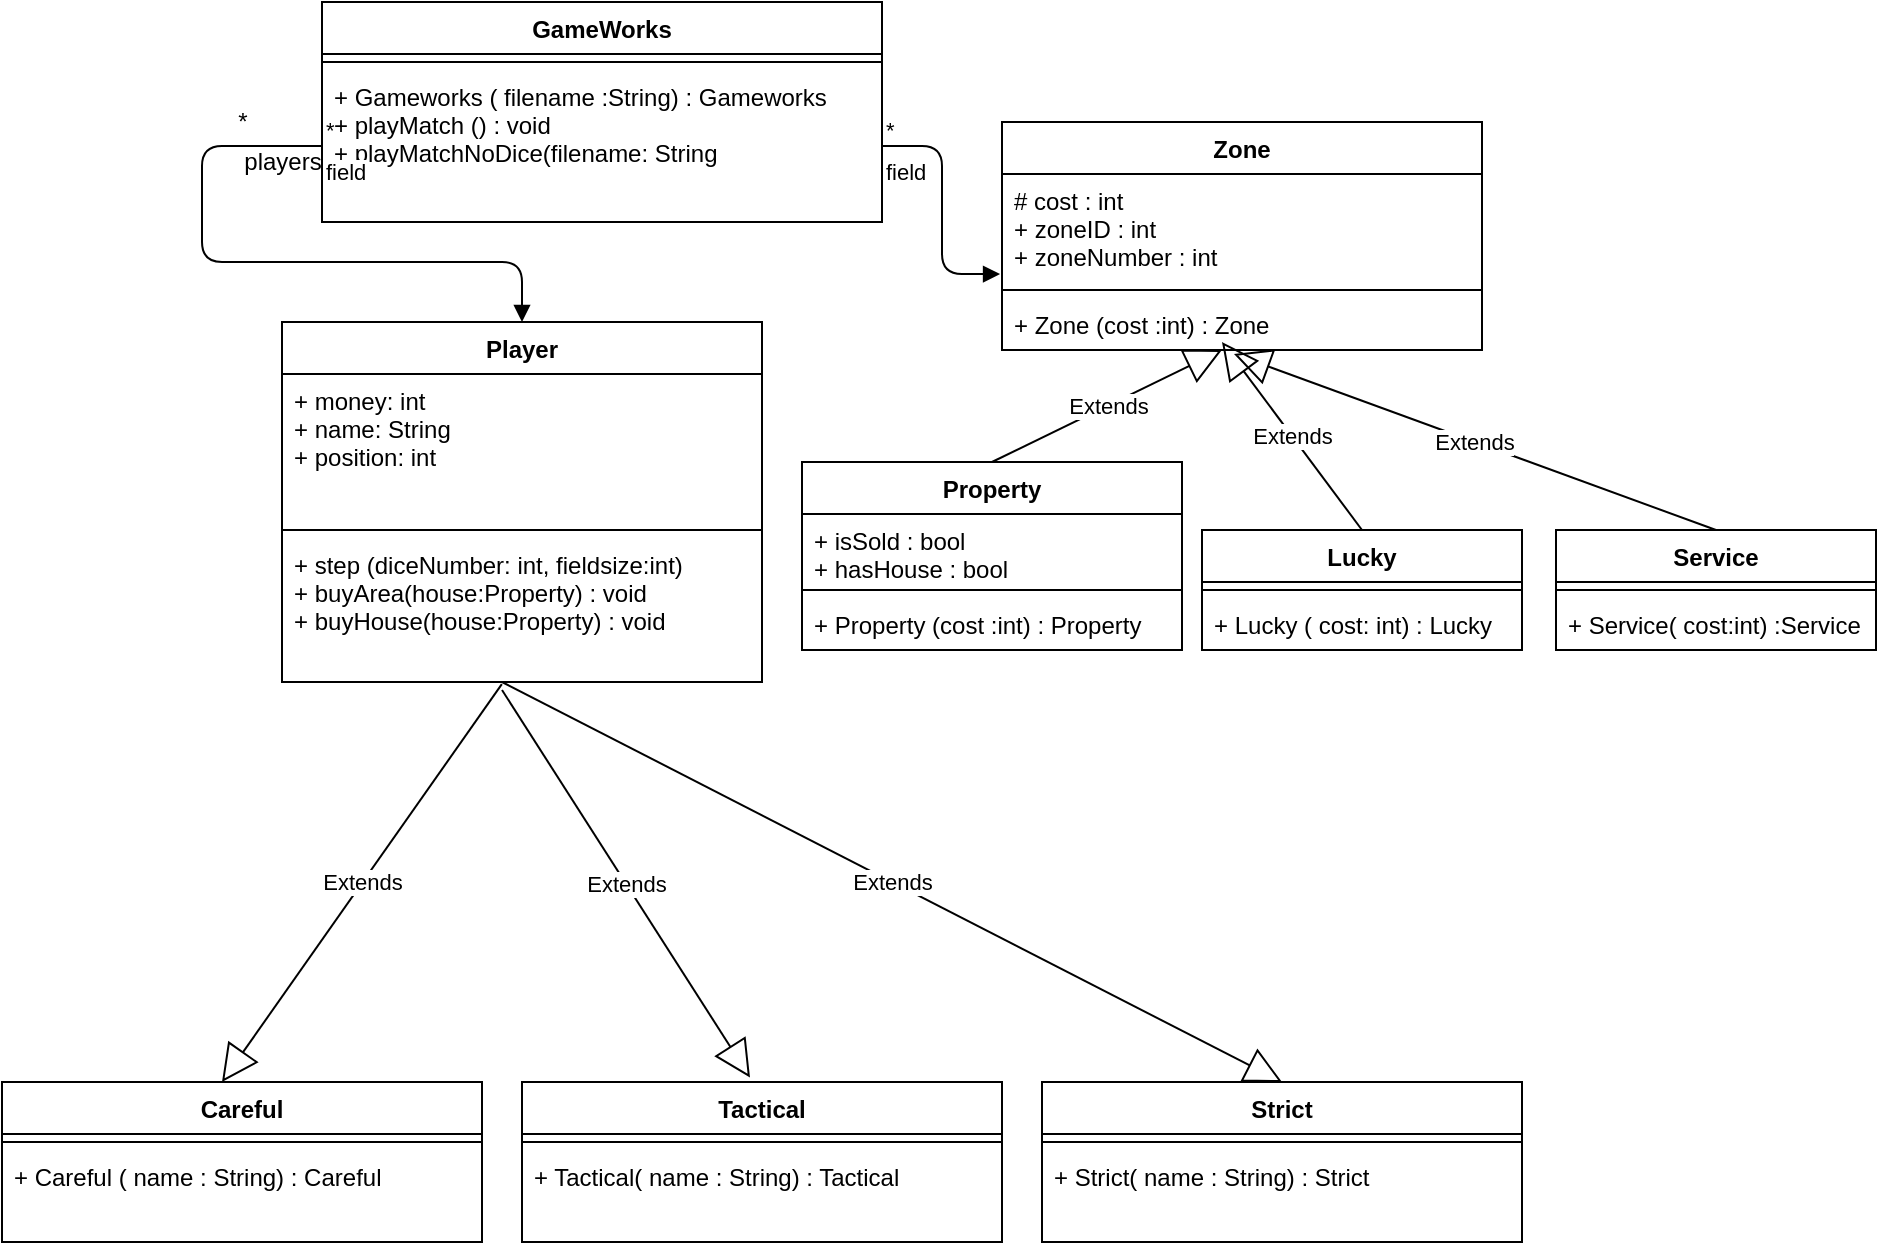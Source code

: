 <mxfile version="13.7.5" type="device"><diagram id="_f4g6QgMsCfoZET6lGy8" name="Page-1"><mxGraphModel dx="1422" dy="772" grid="1" gridSize="10" guides="1" tooltips="1" connect="1" arrows="1" fold="1" page="1" pageScale="1" pageWidth="827" pageHeight="1169" math="0" shadow="0"><root><mxCell id="0"/><mxCell id="1" parent="0"/><mxCell id="DPilHmglefIb7OoiCjlP-1" value="Player" style="swimlane;fontStyle=1;align=center;verticalAlign=top;childLayout=stackLayout;horizontal=1;startSize=26;horizontalStack=0;resizeParent=1;resizeParentMax=0;resizeLast=0;collapsible=1;marginBottom=0;" vertex="1" parent="1"><mxGeometry x="190" y="180" width="240" height="180" as="geometry"/></mxCell><mxCell id="DPilHmglefIb7OoiCjlP-2" value="+ money: int&#10;+ name: String&#10;+ position: int" style="text;strokeColor=none;fillColor=none;align=left;verticalAlign=top;spacingLeft=4;spacingRight=4;overflow=hidden;rotatable=0;points=[[0,0.5],[1,0.5]];portConstraint=eastwest;" vertex="1" parent="DPilHmglefIb7OoiCjlP-1"><mxGeometry y="26" width="240" height="74" as="geometry"/></mxCell><mxCell id="DPilHmglefIb7OoiCjlP-3" value="" style="line;strokeWidth=1;fillColor=none;align=left;verticalAlign=middle;spacingTop=-1;spacingLeft=3;spacingRight=3;rotatable=0;labelPosition=right;points=[];portConstraint=eastwest;" vertex="1" parent="DPilHmglefIb7OoiCjlP-1"><mxGeometry y="100" width="240" height="8" as="geometry"/></mxCell><mxCell id="DPilHmglefIb7OoiCjlP-4" value="+ step (diceNumber: int, fieldsize:int)&#10;+ buyArea(house:Property) : void&#10;+ buyHouse(house:Property) : void&#10;&#10;" style="text;strokeColor=none;fillColor=none;align=left;verticalAlign=top;spacingLeft=4;spacingRight=4;overflow=hidden;rotatable=0;points=[[0,0.5],[1,0.5]];portConstraint=eastwest;" vertex="1" parent="DPilHmglefIb7OoiCjlP-1"><mxGeometry y="108" width="240" height="72" as="geometry"/></mxCell><mxCell id="DPilHmglefIb7OoiCjlP-7" value="Extends" style="endArrow=block;endSize=16;endFill=0;html=1;exitX=0.458;exitY=1.015;exitDx=0;exitDy=0;exitPerimeter=0;" edge="1" parent="1" source="DPilHmglefIb7OoiCjlP-4"><mxGeometry width="160" relative="1" as="geometry"><mxPoint x="290" y="520" as="sourcePoint"/><mxPoint x="160" y="560" as="targetPoint"/></mxGeometry></mxCell><mxCell id="DPilHmglefIb7OoiCjlP-21" value="Zone" style="swimlane;fontStyle=1;align=center;verticalAlign=top;childLayout=stackLayout;horizontal=1;startSize=26;horizontalStack=0;resizeParent=1;resizeParentMax=0;resizeLast=0;collapsible=1;marginBottom=0;" vertex="1" parent="1"><mxGeometry x="550" y="80" width="240" height="114" as="geometry"/></mxCell><mxCell id="DPilHmglefIb7OoiCjlP-22" value="# cost : int &#10;+ zoneID : int&#10;+ zoneNumber : int" style="text;strokeColor=none;fillColor=none;align=left;verticalAlign=top;spacingLeft=4;spacingRight=4;overflow=hidden;rotatable=0;points=[[0,0.5],[1,0.5]];portConstraint=eastwest;" vertex="1" parent="DPilHmglefIb7OoiCjlP-21"><mxGeometry y="26" width="240" height="54" as="geometry"/></mxCell><mxCell id="DPilHmglefIb7OoiCjlP-23" value="" style="line;strokeWidth=1;fillColor=none;align=left;verticalAlign=middle;spacingTop=-1;spacingLeft=3;spacingRight=3;rotatable=0;labelPosition=right;points=[];portConstraint=eastwest;" vertex="1" parent="DPilHmglefIb7OoiCjlP-21"><mxGeometry y="80" width="240" height="8" as="geometry"/></mxCell><mxCell id="DPilHmglefIb7OoiCjlP-24" value="+ Zone (cost :int) : Zone" style="text;strokeColor=none;fillColor=none;align=left;verticalAlign=top;spacingLeft=4;spacingRight=4;overflow=hidden;rotatable=0;points=[[0,0.5],[1,0.5]];portConstraint=eastwest;" vertex="1" parent="DPilHmglefIb7OoiCjlP-21"><mxGeometry y="88" width="240" height="26" as="geometry"/></mxCell><mxCell id="DPilHmglefIb7OoiCjlP-25" value="Property" style="swimlane;fontStyle=1;align=center;verticalAlign=top;childLayout=stackLayout;horizontal=1;startSize=26;horizontalStack=0;resizeParent=1;resizeParentMax=0;resizeLast=0;collapsible=1;marginBottom=0;" vertex="1" parent="1"><mxGeometry x="450" y="250" width="190" height="94" as="geometry"/></mxCell><mxCell id="DPilHmglefIb7OoiCjlP-26" value="+ isSold : bool&#10;+ hasHouse : bool" style="text;strokeColor=none;fillColor=none;align=left;verticalAlign=top;spacingLeft=4;spacingRight=4;overflow=hidden;rotatable=0;points=[[0,0.5],[1,0.5]];portConstraint=eastwest;" vertex="1" parent="DPilHmglefIb7OoiCjlP-25"><mxGeometry y="26" width="190" height="34" as="geometry"/></mxCell><mxCell id="DPilHmglefIb7OoiCjlP-27" value="" style="line;strokeWidth=1;fillColor=none;align=left;verticalAlign=middle;spacingTop=-1;spacingLeft=3;spacingRight=3;rotatable=0;labelPosition=right;points=[];portConstraint=eastwest;" vertex="1" parent="DPilHmglefIb7OoiCjlP-25"><mxGeometry y="60" width="190" height="8" as="geometry"/></mxCell><mxCell id="DPilHmglefIb7OoiCjlP-28" value="+ Property (cost :int) : Property" style="text;strokeColor=none;fillColor=none;align=left;verticalAlign=top;spacingLeft=4;spacingRight=4;overflow=hidden;rotatable=0;points=[[0,0.5],[1,0.5]];portConstraint=eastwest;" vertex="1" parent="DPilHmglefIb7OoiCjlP-25"><mxGeometry y="68" width="190" height="26" as="geometry"/></mxCell><mxCell id="DPilHmglefIb7OoiCjlP-29" value="Lucky" style="swimlane;fontStyle=1;align=center;verticalAlign=top;childLayout=stackLayout;horizontal=1;startSize=26;horizontalStack=0;resizeParent=1;resizeParentMax=0;resizeLast=0;collapsible=1;marginBottom=0;" vertex="1" parent="1"><mxGeometry x="650" y="284" width="160" height="60" as="geometry"/></mxCell><mxCell id="DPilHmglefIb7OoiCjlP-31" value="" style="line;strokeWidth=1;fillColor=none;align=left;verticalAlign=middle;spacingTop=-1;spacingLeft=3;spacingRight=3;rotatable=0;labelPosition=right;points=[];portConstraint=eastwest;" vertex="1" parent="DPilHmglefIb7OoiCjlP-29"><mxGeometry y="26" width="160" height="8" as="geometry"/></mxCell><mxCell id="DPilHmglefIb7OoiCjlP-32" value="+ Lucky ( cost: int) : Lucky" style="text;strokeColor=none;fillColor=none;align=left;verticalAlign=top;spacingLeft=4;spacingRight=4;overflow=hidden;rotatable=0;points=[[0,0.5],[1,0.5]];portConstraint=eastwest;" vertex="1" parent="DPilHmglefIb7OoiCjlP-29"><mxGeometry y="34" width="160" height="26" as="geometry"/></mxCell><mxCell id="DPilHmglefIb7OoiCjlP-33" value="Service" style="swimlane;fontStyle=1;align=center;verticalAlign=top;childLayout=stackLayout;horizontal=1;startSize=26;horizontalStack=0;resizeParent=1;resizeParentMax=0;resizeLast=0;collapsible=1;marginBottom=0;" vertex="1" parent="1"><mxGeometry x="827" y="284" width="160" height="60" as="geometry"/></mxCell><mxCell id="DPilHmglefIb7OoiCjlP-35" value="" style="line;strokeWidth=1;fillColor=none;align=left;verticalAlign=middle;spacingTop=-1;spacingLeft=3;spacingRight=3;rotatable=0;labelPosition=right;points=[];portConstraint=eastwest;" vertex="1" parent="DPilHmglefIb7OoiCjlP-33"><mxGeometry y="26" width="160" height="8" as="geometry"/></mxCell><mxCell id="DPilHmglefIb7OoiCjlP-36" value="+ Service( cost:int) :Service" style="text;strokeColor=none;fillColor=none;align=left;verticalAlign=top;spacingLeft=4;spacingRight=4;overflow=hidden;rotatable=0;points=[[0,0.5],[1,0.5]];portConstraint=eastwest;" vertex="1" parent="DPilHmglefIb7OoiCjlP-33"><mxGeometry y="34" width="160" height="26" as="geometry"/></mxCell><mxCell id="DPilHmglefIb7OoiCjlP-8" value="Careful" style="swimlane;fontStyle=1;align=center;verticalAlign=top;childLayout=stackLayout;horizontal=1;startSize=26;horizontalStack=0;resizeParent=1;resizeParentMax=0;resizeLast=0;collapsible=1;marginBottom=0;" vertex="1" parent="1"><mxGeometry x="50" y="560" width="240" height="80" as="geometry"/></mxCell><mxCell id="DPilHmglefIb7OoiCjlP-10" value="" style="line;strokeWidth=1;fillColor=none;align=left;verticalAlign=middle;spacingTop=-1;spacingLeft=3;spacingRight=3;rotatable=0;labelPosition=right;points=[];portConstraint=eastwest;" vertex="1" parent="DPilHmglefIb7OoiCjlP-8"><mxGeometry y="26" width="240" height="8" as="geometry"/></mxCell><mxCell id="DPilHmglefIb7OoiCjlP-11" value="+ Careful ( name : String) : Careful" style="text;strokeColor=none;fillColor=none;align=left;verticalAlign=top;spacingLeft=4;spacingRight=4;overflow=hidden;rotatable=0;points=[[0,0.5],[1,0.5]];portConstraint=eastwest;" vertex="1" parent="DPilHmglefIb7OoiCjlP-8"><mxGeometry y="34" width="240" height="46" as="geometry"/></mxCell><mxCell id="DPilHmglefIb7OoiCjlP-13" value="Tactical" style="swimlane;fontStyle=1;align=center;verticalAlign=top;childLayout=stackLayout;horizontal=1;startSize=26;horizontalStack=0;resizeParent=1;resizeParentMax=0;resizeLast=0;collapsible=1;marginBottom=0;" vertex="1" parent="1"><mxGeometry x="310" y="560" width="240" height="80" as="geometry"/></mxCell><mxCell id="DPilHmglefIb7OoiCjlP-14" value="" style="line;strokeWidth=1;fillColor=none;align=left;verticalAlign=middle;spacingTop=-1;spacingLeft=3;spacingRight=3;rotatable=0;labelPosition=right;points=[];portConstraint=eastwest;" vertex="1" parent="DPilHmglefIb7OoiCjlP-13"><mxGeometry y="26" width="240" height="8" as="geometry"/></mxCell><mxCell id="DPilHmglefIb7OoiCjlP-15" value="+ Tactical( name : String) : Tactical" style="text;strokeColor=none;fillColor=none;align=left;verticalAlign=top;spacingLeft=4;spacingRight=4;overflow=hidden;rotatable=0;points=[[0,0.5],[1,0.5]];portConstraint=eastwest;" vertex="1" parent="DPilHmglefIb7OoiCjlP-13"><mxGeometry y="34" width="240" height="46" as="geometry"/></mxCell><mxCell id="DPilHmglefIb7OoiCjlP-16" value="Strict" style="swimlane;fontStyle=1;align=center;verticalAlign=top;childLayout=stackLayout;horizontal=1;startSize=26;horizontalStack=0;resizeParent=1;resizeParentMax=0;resizeLast=0;collapsible=1;marginBottom=0;" vertex="1" parent="1"><mxGeometry x="570" y="560" width="240" height="80" as="geometry"/></mxCell><mxCell id="DPilHmglefIb7OoiCjlP-17" value="" style="line;strokeWidth=1;fillColor=none;align=left;verticalAlign=middle;spacingTop=-1;spacingLeft=3;spacingRight=3;rotatable=0;labelPosition=right;points=[];portConstraint=eastwest;" vertex="1" parent="DPilHmglefIb7OoiCjlP-16"><mxGeometry y="26" width="240" height="8" as="geometry"/></mxCell><mxCell id="DPilHmglefIb7OoiCjlP-18" value="+ Strict( name : String) : Strict" style="text;strokeColor=none;fillColor=none;align=left;verticalAlign=top;spacingLeft=4;spacingRight=4;overflow=hidden;rotatable=0;points=[[0,0.5],[1,0.5]];portConstraint=eastwest;" vertex="1" parent="DPilHmglefIb7OoiCjlP-16"><mxGeometry y="34" width="240" height="46" as="geometry"/></mxCell><mxCell id="DPilHmglefIb7OoiCjlP-19" value="Extends" style="endArrow=block;endSize=16;endFill=0;html=1;entryX=0.475;entryY=-0.028;entryDx=0;entryDy=0;entryPerimeter=0;" edge="1" parent="1" target="DPilHmglefIb7OoiCjlP-13"><mxGeometry width="160" relative="1" as="geometry"><mxPoint x="300" y="364" as="sourcePoint"/><mxPoint x="170" y="570" as="targetPoint"/></mxGeometry></mxCell><mxCell id="DPilHmglefIb7OoiCjlP-20" value="Extends" style="endArrow=block;endSize=16;endFill=0;html=1;entryX=0.5;entryY=0;entryDx=0;entryDy=0;" edge="1" parent="1" target="DPilHmglefIb7OoiCjlP-16"><mxGeometry width="160" relative="1" as="geometry"><mxPoint x="300" y="360" as="sourcePoint"/><mxPoint x="180" y="580" as="targetPoint"/></mxGeometry></mxCell><mxCell id="DPilHmglefIb7OoiCjlP-39" value="Extends" style="endArrow=block;endSize=16;endFill=0;html=1;exitX=0.5;exitY=0;exitDx=0;exitDy=0;" edge="1" parent="1" source="DPilHmglefIb7OoiCjlP-25"><mxGeometry width="160" relative="1" as="geometry"><mxPoint x="660" y="204" as="sourcePoint"/><mxPoint x="660" y="194" as="targetPoint"/></mxGeometry></mxCell><mxCell id="DPilHmglefIb7OoiCjlP-40" value="Extends" style="endArrow=block;endSize=16;endFill=0;html=1;exitX=0.5;exitY=0;exitDx=0;exitDy=0;" edge="1" parent="1" source="DPilHmglefIb7OoiCjlP-33"><mxGeometry width="160" relative="1" as="geometry"><mxPoint x="670" y="214" as="sourcePoint"/><mxPoint x="666" y="196" as="targetPoint"/></mxGeometry></mxCell><mxCell id="DPilHmglefIb7OoiCjlP-41" value="Extends" style="endArrow=block;endSize=16;endFill=0;html=1;exitX=0.5;exitY=0;exitDx=0;exitDy=0;" edge="1" parent="1" source="DPilHmglefIb7OoiCjlP-29"><mxGeometry width="160" relative="1" as="geometry"><mxPoint x="540" y="250" as="sourcePoint"/><mxPoint x="660" y="190" as="targetPoint"/></mxGeometry></mxCell><mxCell id="DPilHmglefIb7OoiCjlP-42" value="GameWorks" style="swimlane;fontStyle=1;align=center;verticalAlign=top;childLayout=stackLayout;horizontal=1;startSize=26;horizontalStack=0;resizeParent=1;resizeParentMax=0;resizeLast=0;collapsible=1;marginBottom=0;" vertex="1" parent="1"><mxGeometry x="210" y="20" width="280" height="110" as="geometry"/></mxCell><mxCell id="DPilHmglefIb7OoiCjlP-44" value="" style="line;strokeWidth=1;fillColor=none;align=left;verticalAlign=middle;spacingTop=-1;spacingLeft=3;spacingRight=3;rotatable=0;labelPosition=right;points=[];portConstraint=eastwest;" vertex="1" parent="DPilHmglefIb7OoiCjlP-42"><mxGeometry y="26" width="280" height="8" as="geometry"/></mxCell><mxCell id="DPilHmglefIb7OoiCjlP-45" value="+ Gameworks ( filename :String) : Gameworks&#10;+ playMatch () : void&#10;+ playMatchNoDice(filename: String&#10;" style="text;strokeColor=none;fillColor=none;align=left;verticalAlign=top;spacingLeft=4;spacingRight=4;overflow=hidden;rotatable=0;points=[[0,0.5],[1,0.5]];portConstraint=eastwest;" vertex="1" parent="DPilHmglefIb7OoiCjlP-42"><mxGeometry y="34" width="280" height="76" as="geometry"/></mxCell><UserObject label="field" link="https://eger.arukereso.hu/steelseries/rival-3-62513-p533377869/" id="DPilHmglefIb7OoiCjlP-46"><mxCell style="endArrow=block;endFill=1;html=1;edgeStyle=orthogonalEdgeStyle;align=left;verticalAlign=top;exitX=1;exitY=0.5;exitDx=0;exitDy=0;entryX=-0.004;entryY=0.926;entryDx=0;entryDy=0;entryPerimeter=0;" edge="1" parent="1" source="DPilHmglefIb7OoiCjlP-45" target="DPilHmglefIb7OoiCjlP-22"><mxGeometry x="-1" relative="1" as="geometry"><mxPoint x="334" y="150" as="sourcePoint"/><mxPoint x="494" y="150" as="targetPoint"/><Array as="points"><mxPoint x="520" y="92"/><mxPoint x="520" y="156"/></Array></mxGeometry></mxCell></UserObject><mxCell id="DPilHmglefIb7OoiCjlP-47" value="*" style="edgeLabel;resizable=0;html=1;align=left;verticalAlign=bottom;" connectable="0" vertex="1" parent="DPilHmglefIb7OoiCjlP-46"><mxGeometry x="-1" relative="1" as="geometry"/></mxCell><UserObject label="field" link="https://eger.arukereso.hu/steelseries/rival-3-62513-p533377869/" id="DPilHmglefIb7OoiCjlP-48"><mxCell style="endArrow=block;endFill=1;html=1;edgeStyle=orthogonalEdgeStyle;align=left;verticalAlign=top;exitX=0;exitY=0.5;exitDx=0;exitDy=0;entryX=0.5;entryY=0;entryDx=0;entryDy=0;" edge="1" parent="1" source="DPilHmglefIb7OoiCjlP-45" target="DPilHmglefIb7OoiCjlP-1"><mxGeometry x="-1" relative="1" as="geometry"><mxPoint x="440" y="150" as="sourcePoint"/><mxPoint x="499.04" y="214.004" as="targetPoint"/><Array as="points"><mxPoint x="150" y="92"/><mxPoint x="150" y="150"/><mxPoint x="310" y="150"/></Array></mxGeometry></mxCell></UserObject><mxCell id="DPilHmglefIb7OoiCjlP-49" value="*" style="edgeLabel;resizable=0;html=1;align=left;verticalAlign=bottom;" connectable="0" vertex="1" parent="DPilHmglefIb7OoiCjlP-48"><mxGeometry x="-1" relative="1" as="geometry"/></mxCell><mxCell id="DPilHmglefIb7OoiCjlP-50" value="players" style="text;html=1;align=center;verticalAlign=middle;resizable=0;points=[];autosize=1;" vertex="1" parent="1"><mxGeometry x="165" y="90" width="50" height="20" as="geometry"/></mxCell><mxCell id="DPilHmglefIb7OoiCjlP-51" value="*" style="text;html=1;align=center;verticalAlign=middle;resizable=0;points=[];autosize=1;" vertex="1" parent="1"><mxGeometry x="160" y="70" width="20" height="20" as="geometry"/></mxCell></root></mxGraphModel></diagram></mxfile>